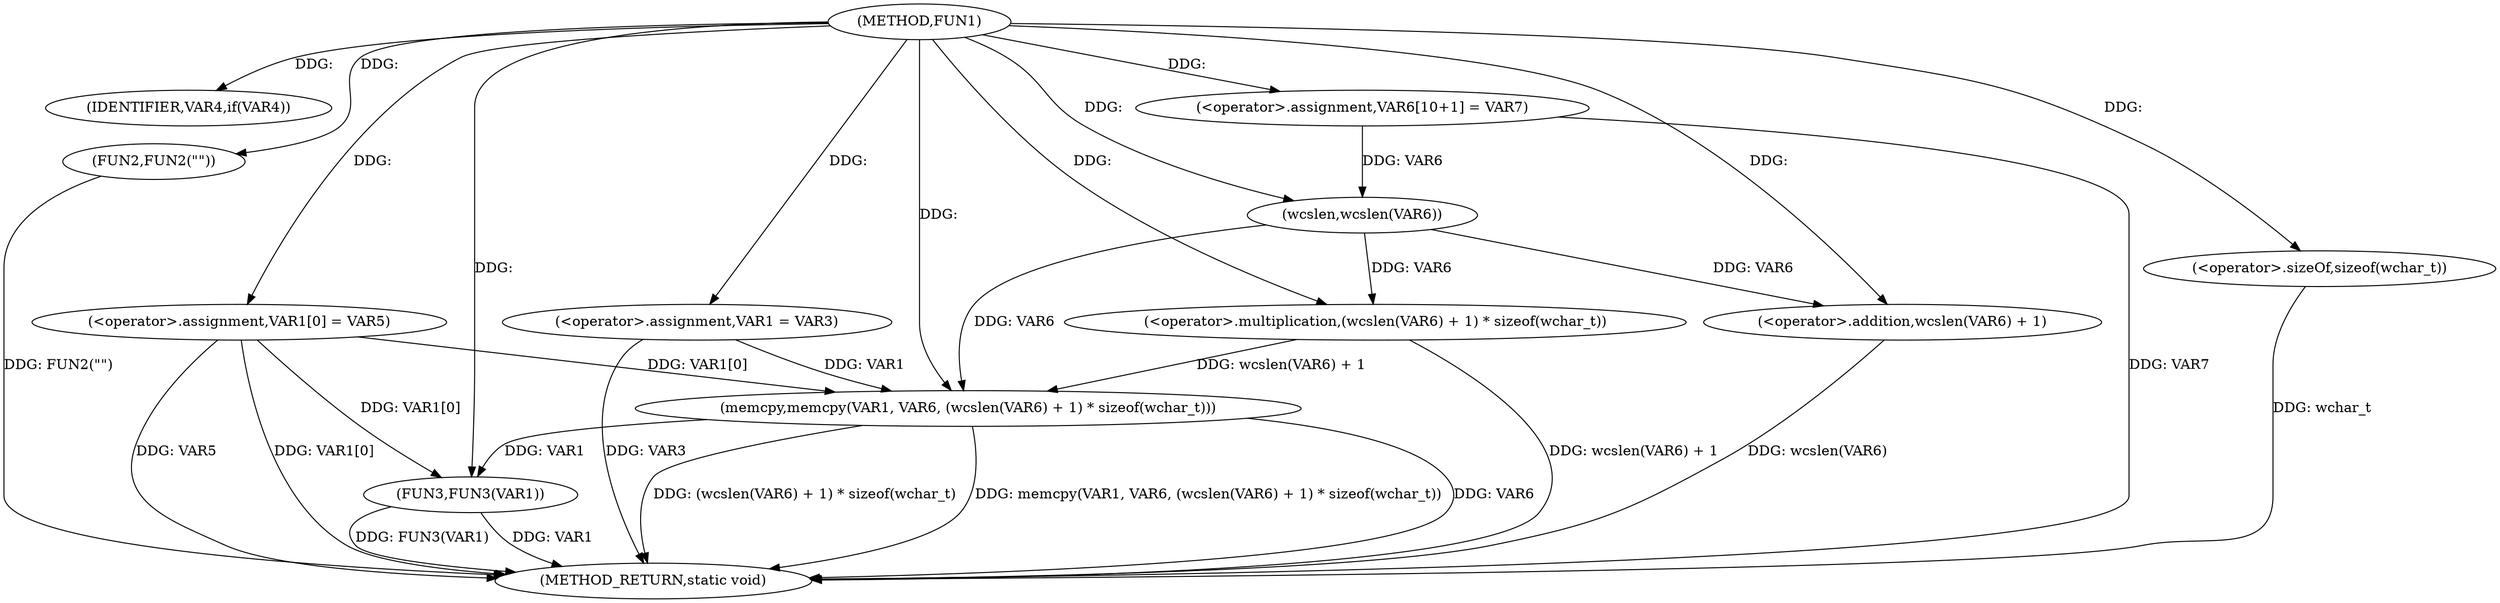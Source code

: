 digraph FUN1 {  
"1000100" [label = "(METHOD,FUN1)" ]
"1000137" [label = "(METHOD_RETURN,static void)" ]
"1000106" [label = "(IDENTIFIER,VAR4,if(VAR4))" ]
"1000108" [label = "(FUN2,FUN2(\"\"))" ]
"1000112" [label = "(<operator>.assignment,VAR1 = VAR3)" ]
"1000115" [label = "(<operator>.assignment,VAR1[0] = VAR5)" ]
"1000122" [label = "(<operator>.assignment,VAR6[10+1] = VAR7)" ]
"1000125" [label = "(memcpy,memcpy(VAR1, VAR6, (wcslen(VAR6) + 1) * sizeof(wchar_t)))" ]
"1000128" [label = "(<operator>.multiplication,(wcslen(VAR6) + 1) * sizeof(wchar_t))" ]
"1000129" [label = "(<operator>.addition,wcslen(VAR6) + 1)" ]
"1000130" [label = "(wcslen,wcslen(VAR6))" ]
"1000133" [label = "(<operator>.sizeOf,sizeof(wchar_t))" ]
"1000135" [label = "(FUN3,FUN3(VAR1))" ]
  "1000129" -> "1000137"  [ label = "DDG: wcslen(VAR6)"] 
  "1000125" -> "1000137"  [ label = "DDG: memcpy(VAR1, VAR6, (wcslen(VAR6) + 1) * sizeof(wchar_t))"] 
  "1000108" -> "1000137"  [ label = "DDG: FUN2(\"\")"] 
  "1000112" -> "1000137"  [ label = "DDG: VAR3"] 
  "1000125" -> "1000137"  [ label = "DDG: VAR6"] 
  "1000135" -> "1000137"  [ label = "DDG: FUN3(VAR1)"] 
  "1000125" -> "1000137"  [ label = "DDG: (wcslen(VAR6) + 1) * sizeof(wchar_t)"] 
  "1000115" -> "1000137"  [ label = "DDG: VAR5"] 
  "1000115" -> "1000137"  [ label = "DDG: VAR1[0]"] 
  "1000122" -> "1000137"  [ label = "DDG: VAR7"] 
  "1000128" -> "1000137"  [ label = "DDG: wcslen(VAR6) + 1"] 
  "1000133" -> "1000137"  [ label = "DDG: wchar_t"] 
  "1000135" -> "1000137"  [ label = "DDG: VAR1"] 
  "1000100" -> "1000106"  [ label = "DDG: "] 
  "1000100" -> "1000108"  [ label = "DDG: "] 
  "1000100" -> "1000112"  [ label = "DDG: "] 
  "1000100" -> "1000115"  [ label = "DDG: "] 
  "1000100" -> "1000122"  [ label = "DDG: "] 
  "1000112" -> "1000125"  [ label = "DDG: VAR1"] 
  "1000115" -> "1000125"  [ label = "DDG: VAR1[0]"] 
  "1000100" -> "1000125"  [ label = "DDG: "] 
  "1000130" -> "1000125"  [ label = "DDG: VAR6"] 
  "1000128" -> "1000125"  [ label = "DDG: wcslen(VAR6) + 1"] 
  "1000130" -> "1000128"  [ label = "DDG: VAR6"] 
  "1000100" -> "1000128"  [ label = "DDG: "] 
  "1000130" -> "1000129"  [ label = "DDG: VAR6"] 
  "1000122" -> "1000130"  [ label = "DDG: VAR6"] 
  "1000100" -> "1000130"  [ label = "DDG: "] 
  "1000100" -> "1000129"  [ label = "DDG: "] 
  "1000100" -> "1000133"  [ label = "DDG: "] 
  "1000125" -> "1000135"  [ label = "DDG: VAR1"] 
  "1000115" -> "1000135"  [ label = "DDG: VAR1[0]"] 
  "1000100" -> "1000135"  [ label = "DDG: "] 
}
